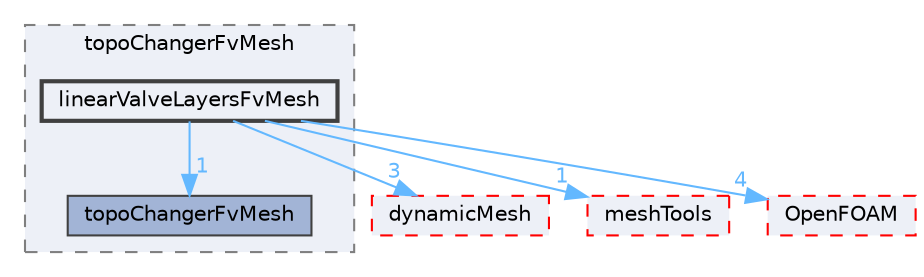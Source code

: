 digraph "src/topoChangerFvMesh/linearValveLayersFvMesh"
{
 // LATEX_PDF_SIZE
  bgcolor="transparent";
  edge [fontname=Helvetica,fontsize=10,labelfontname=Helvetica,labelfontsize=10];
  node [fontname=Helvetica,fontsize=10,shape=box,height=0.2,width=0.4];
  compound=true
  subgraph clusterdir_e7971e9c65d637bd16ff2087df237f5f {
    graph [ bgcolor="#edf0f7", pencolor="grey50", label="topoChangerFvMesh", fontname=Helvetica,fontsize=10 style="filled,dashed", URL="dir_e7971e9c65d637bd16ff2087df237f5f.html",tooltip=""]
  dir_7845d368d8fbe4b348143cdb79b20fb0 [label="topoChangerFvMesh", fillcolor="#a2b4d6", color="grey25", style="filled", URL="dir_7845d368d8fbe4b348143cdb79b20fb0.html",tooltip=""];
  dir_6f42e437cdab8e9b5226e0e625efa7bb [label="linearValveLayersFvMesh", fillcolor="#edf0f7", color="grey25", style="filled,bold", URL="dir_6f42e437cdab8e9b5226e0e625efa7bb.html",tooltip=""];
  }
  dir_63742796c427c97a292c80f7db71da36 [label="dynamicMesh", fillcolor="#edf0f7", color="red", style="filled,dashed", URL="dir_63742796c427c97a292c80f7db71da36.html",tooltip=""];
  dir_ae30ad0bef50cf391b24c614251bb9fd [label="meshTools", fillcolor="#edf0f7", color="red", style="filled,dashed", URL="dir_ae30ad0bef50cf391b24c614251bb9fd.html",tooltip=""];
  dir_c5473ff19b20e6ec4dfe5c310b3778a8 [label="OpenFOAM", fillcolor="#edf0f7", color="red", style="filled,dashed", URL="dir_c5473ff19b20e6ec4dfe5c310b3778a8.html",tooltip=""];
  dir_6f42e437cdab8e9b5226e0e625efa7bb->dir_63742796c427c97a292c80f7db71da36 [headlabel="3", labeldistance=1.5 headhref="dir_002212_001086.html" href="dir_002212_001086.html" color="steelblue1" fontcolor="steelblue1"];
  dir_6f42e437cdab8e9b5226e0e625efa7bb->dir_7845d368d8fbe4b348143cdb79b20fb0 [headlabel="1", labeldistance=1.5 headhref="dir_002212_004071.html" href="dir_002212_004071.html" color="steelblue1" fontcolor="steelblue1"];
  dir_6f42e437cdab8e9b5226e0e625efa7bb->dir_ae30ad0bef50cf391b24c614251bb9fd [headlabel="1", labeldistance=1.5 headhref="dir_002212_002382.html" href="dir_002212_002382.html" color="steelblue1" fontcolor="steelblue1"];
  dir_6f42e437cdab8e9b5226e0e625efa7bb->dir_c5473ff19b20e6ec4dfe5c310b3778a8 [headlabel="4", labeldistance=1.5 headhref="dir_002212_002695.html" href="dir_002212_002695.html" color="steelblue1" fontcolor="steelblue1"];
}
